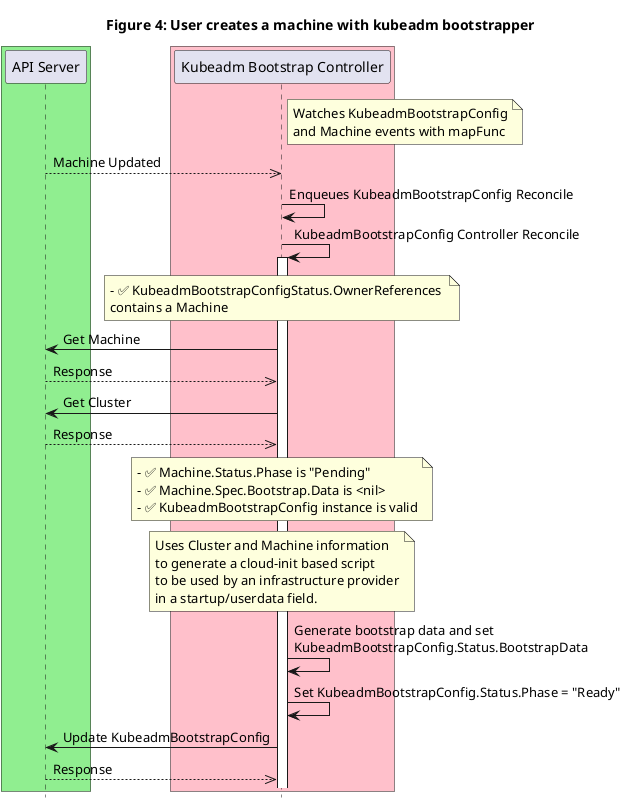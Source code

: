 @startuml
title Figure 4: User creates a machine with kubeadm bootstrapper

' -- GROUPS START ---

box #lightgreen
participant "API Server"
end box

box #pink
participant "Kubeadm Bootstrap Controller"
end box

' -- GROUPS END ---

note right of "Kubeadm Bootstrap Controller":Watches KubeadmBootstrapConfig\nand Machine events with mapFunc

"API Server"-->>"Kubeadm Bootstrap Controller": Machine Updated

"Kubeadm Bootstrap Controller"-> "Kubeadm Bootstrap Controller":Enqueues KubeadmBootstrapConfig Reconcile

"Kubeadm Bootstrap Controller"-> "Kubeadm Bootstrap Controller":KubeadmBootstrapConfig Controller Reconcile
activate "Kubeadm Bootstrap Controller"

note over "Kubeadm Bootstrap Controller": - ✅ KubeadmBootstrapConfigStatus.OwnerReferences \ncontains a Machine

"Kubeadm Bootstrap Controller"->"API Server": Get Machine
"Kubeadm Bootstrap Controller"<<--"API Server": Response

"Kubeadm Bootstrap Controller"->"API Server": Get Cluster
"Kubeadm Bootstrap Controller"<<--"API Server": Response

note over "Kubeadm Bootstrap Controller": - ✅ Machine.Status.Phase is "Pending" \n- ✅ Machine.Spec.Bootstrap.Data is <nil>\n- ✅ KubeadmBootstrapConfig instance is valid

note over "Kubeadm Bootstrap Controller": Uses Cluster and Machine information\nto generate a cloud-init based script\nto be used by an infrastructure provider\nin a startup/userdata field.

"Kubeadm Bootstrap Controller"-> "Kubeadm Bootstrap Controller":Generate bootstrap data and set\nKubeadmBootstrapConfig.Status.BootstrapData

"Kubeadm Bootstrap Controller"-> "Kubeadm Bootstrap Controller":Set KubeadmBootstrapConfig.Status.Phase = "Ready"

"Kubeadm Bootstrap Controller"->"API Server": Update KubeadmBootstrapConfig
"Kubeadm Bootstrap Controller"<<--"API Server": Response

hide footbox
@enduml